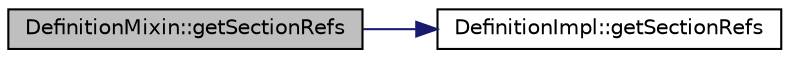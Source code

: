 digraph "DefinitionMixin::getSectionRefs"
{
 // LATEX_PDF_SIZE
  edge [fontname="Helvetica",fontsize="10",labelfontname="Helvetica",labelfontsize="10"];
  node [fontname="Helvetica",fontsize="10",shape=record];
  rankdir="LR";
  Node1 [label="DefinitionMixin::getSectionRefs",height=0.2,width=0.4,color="black", fillcolor="grey75", style="filled", fontcolor="black",tooltip=" "];
  Node1 -> Node2 [color="midnightblue",fontsize="10",style="solid",fontname="Helvetica"];
  Node2 [label="DefinitionImpl::getSectionRefs",height=0.2,width=0.4,color="black", fillcolor="white", style="filled",URL="$classDefinitionImpl.html#ab46fd730be384432b4434d62885c3d6f",tooltip=" "];
}
